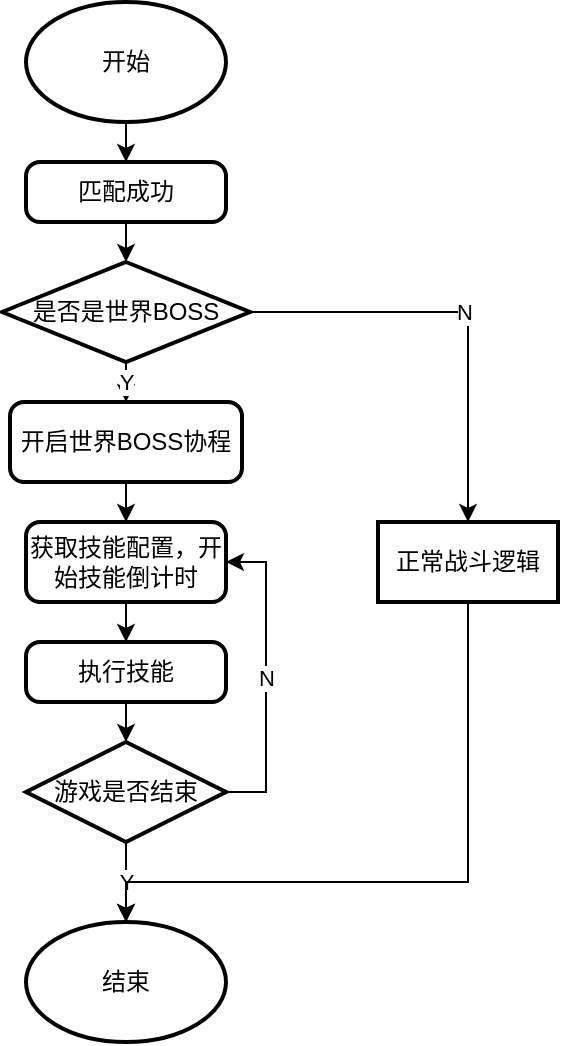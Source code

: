 <mxfile version="16.4.7" type="github" pages="2">
  <diagram id="C5RBs43oDa-KdzZeNtuy" name="开始战斗">
    <mxGraphModel dx="1359" dy="549" grid="1" gridSize="10" guides="1" tooltips="1" connect="1" arrows="1" fold="1" page="1" pageScale="1" pageWidth="827" pageHeight="1169" math="0" shadow="0">
      <root>
        <mxCell id="WIyWlLk6GJQsqaUBKTNV-0" />
        <mxCell id="WIyWlLk6GJQsqaUBKTNV-1" parent="WIyWlLk6GJQsqaUBKTNV-0" />
        <mxCell id="iclus__Weal8bIbqD8X2-11" style="edgeStyle=orthogonalEdgeStyle;rounded=0;orthogonalLoop=1;jettySize=auto;html=1;exitX=0.5;exitY=1;exitDx=0;exitDy=0;exitPerimeter=0;" edge="1" parent="WIyWlLk6GJQsqaUBKTNV-1" source="iclus__Weal8bIbqD8X2-0" target="iclus__Weal8bIbqD8X2-1">
          <mxGeometry relative="1" as="geometry" />
        </mxCell>
        <mxCell id="iclus__Weal8bIbqD8X2-0" value="开始" style="strokeWidth=2;html=1;shape=mxgraph.flowchart.start_1;whiteSpace=wrap;" vertex="1" parent="WIyWlLk6GJQsqaUBKTNV-1">
          <mxGeometry x="364" y="10" width="100" height="60" as="geometry" />
        </mxCell>
        <mxCell id="iclus__Weal8bIbqD8X2-12" style="edgeStyle=orthogonalEdgeStyle;rounded=0;orthogonalLoop=1;jettySize=auto;html=1;exitX=0.5;exitY=1;exitDx=0;exitDy=0;entryX=0.5;entryY=0;entryDx=0;entryDy=0;entryPerimeter=0;" edge="1" parent="WIyWlLk6GJQsqaUBKTNV-1" source="iclus__Weal8bIbqD8X2-1" target="iclus__Weal8bIbqD8X2-3">
          <mxGeometry relative="1" as="geometry" />
        </mxCell>
        <mxCell id="iclus__Weal8bIbqD8X2-1" value="匹配成功" style="rounded=1;whiteSpace=wrap;html=1;absoluteArcSize=1;arcSize=14;strokeWidth=2;" vertex="1" parent="WIyWlLk6GJQsqaUBKTNV-1">
          <mxGeometry x="364" y="90" width="100" height="30" as="geometry" />
        </mxCell>
        <mxCell id="iclus__Weal8bIbqD8X2-14" style="edgeStyle=orthogonalEdgeStyle;rounded=0;orthogonalLoop=1;jettySize=auto;html=1;exitX=0.5;exitY=1;exitDx=0;exitDy=0;" edge="1" parent="WIyWlLk6GJQsqaUBKTNV-1" source="iclus__Weal8bIbqD8X2-2" target="iclus__Weal8bIbqD8X2-4">
          <mxGeometry relative="1" as="geometry" />
        </mxCell>
        <mxCell id="iclus__Weal8bIbqD8X2-2" value="开启世界BOSS协程" style="rounded=1;whiteSpace=wrap;html=1;absoluteArcSize=1;arcSize=14;strokeWidth=2;" vertex="1" parent="WIyWlLk6GJQsqaUBKTNV-1">
          <mxGeometry x="356" y="210" width="116" height="40" as="geometry" />
        </mxCell>
        <mxCell id="iclus__Weal8bIbqD8X2-13" value="Y" style="edgeStyle=orthogonalEdgeStyle;rounded=0;orthogonalLoop=1;jettySize=auto;html=1;exitX=0.5;exitY=1;exitDx=0;exitDy=0;exitPerimeter=0;" edge="1" parent="WIyWlLk6GJQsqaUBKTNV-1" source="iclus__Weal8bIbqD8X2-3" target="iclus__Weal8bIbqD8X2-2">
          <mxGeometry relative="1" as="geometry" />
        </mxCell>
        <mxCell id="iclus__Weal8bIbqD8X2-20" value="N" style="edgeStyle=orthogonalEdgeStyle;rounded=0;orthogonalLoop=1;jettySize=auto;html=1;" edge="1" parent="WIyWlLk6GJQsqaUBKTNV-1" source="iclus__Weal8bIbqD8X2-3" target="iclus__Weal8bIbqD8X2-19">
          <mxGeometry relative="1" as="geometry" />
        </mxCell>
        <mxCell id="iclus__Weal8bIbqD8X2-3" value="是否是世界BOSS" style="strokeWidth=2;html=1;shape=mxgraph.flowchart.decision;whiteSpace=wrap;" vertex="1" parent="WIyWlLk6GJQsqaUBKTNV-1">
          <mxGeometry x="352" y="140" width="124" height="50" as="geometry" />
        </mxCell>
        <mxCell id="iclus__Weal8bIbqD8X2-15" style="edgeStyle=orthogonalEdgeStyle;rounded=0;orthogonalLoop=1;jettySize=auto;html=1;exitX=0.5;exitY=1;exitDx=0;exitDy=0;entryX=0.5;entryY=0;entryDx=0;entryDy=0;" edge="1" parent="WIyWlLk6GJQsqaUBKTNV-1" source="iclus__Weal8bIbqD8X2-4" target="iclus__Weal8bIbqD8X2-8">
          <mxGeometry relative="1" as="geometry" />
        </mxCell>
        <mxCell id="iclus__Weal8bIbqD8X2-4" value="获取技能配置，开始技能倒计时" style="rounded=1;whiteSpace=wrap;html=1;absoluteArcSize=1;arcSize=14;strokeWidth=2;" vertex="1" parent="WIyWlLk6GJQsqaUBKTNV-1">
          <mxGeometry x="364" y="270" width="100" height="40" as="geometry" />
        </mxCell>
        <mxCell id="iclus__Weal8bIbqD8X2-16" style="edgeStyle=orthogonalEdgeStyle;rounded=0;orthogonalLoop=1;jettySize=auto;html=1;exitX=0.5;exitY=1;exitDx=0;exitDy=0;" edge="1" parent="WIyWlLk6GJQsqaUBKTNV-1" source="iclus__Weal8bIbqD8X2-8" target="iclus__Weal8bIbqD8X2-9">
          <mxGeometry relative="1" as="geometry" />
        </mxCell>
        <mxCell id="iclus__Weal8bIbqD8X2-8" value="执行技能" style="rounded=1;whiteSpace=wrap;html=1;absoluteArcSize=1;arcSize=14;strokeWidth=2;" vertex="1" parent="WIyWlLk6GJQsqaUBKTNV-1">
          <mxGeometry x="364" y="330" width="100" height="30" as="geometry" />
        </mxCell>
        <mxCell id="iclus__Weal8bIbqD8X2-17" value="Y" style="edgeStyle=orthogonalEdgeStyle;rounded=0;orthogonalLoop=1;jettySize=auto;html=1;exitX=0.5;exitY=1;exitDx=0;exitDy=0;exitPerimeter=0;" edge="1" parent="WIyWlLk6GJQsqaUBKTNV-1" source="iclus__Weal8bIbqD8X2-9" target="iclus__Weal8bIbqD8X2-10">
          <mxGeometry relative="1" as="geometry" />
        </mxCell>
        <mxCell id="iclus__Weal8bIbqD8X2-18" value="N" style="edgeStyle=orthogonalEdgeStyle;rounded=0;orthogonalLoop=1;jettySize=auto;html=1;entryX=1;entryY=0.5;entryDx=0;entryDy=0;" edge="1" parent="WIyWlLk6GJQsqaUBKTNV-1" source="iclus__Weal8bIbqD8X2-9" target="iclus__Weal8bIbqD8X2-4">
          <mxGeometry relative="1" as="geometry">
            <Array as="points">
              <mxPoint x="484" y="405" />
              <mxPoint x="484" y="290" />
            </Array>
          </mxGeometry>
        </mxCell>
        <mxCell id="iclus__Weal8bIbqD8X2-9" value="游戏是否结束" style="strokeWidth=2;html=1;shape=mxgraph.flowchart.decision;whiteSpace=wrap;" vertex="1" parent="WIyWlLk6GJQsqaUBKTNV-1">
          <mxGeometry x="364" y="380" width="100" height="50" as="geometry" />
        </mxCell>
        <mxCell id="iclus__Weal8bIbqD8X2-10" value="结束" style="strokeWidth=2;html=1;shape=mxgraph.flowchart.start_1;whiteSpace=wrap;" vertex="1" parent="WIyWlLk6GJQsqaUBKTNV-1">
          <mxGeometry x="364" y="470" width="100" height="60" as="geometry" />
        </mxCell>
        <mxCell id="iclus__Weal8bIbqD8X2-21" style="edgeStyle=orthogonalEdgeStyle;rounded=0;orthogonalLoop=1;jettySize=auto;html=1;" edge="1" parent="WIyWlLk6GJQsqaUBKTNV-1" source="iclus__Weal8bIbqD8X2-19" target="iclus__Weal8bIbqD8X2-10">
          <mxGeometry relative="1" as="geometry">
            <Array as="points">
              <mxPoint x="585" y="450" />
              <mxPoint x="414" y="450" />
            </Array>
          </mxGeometry>
        </mxCell>
        <mxCell id="iclus__Weal8bIbqD8X2-19" value="正常战斗逻辑" style="whiteSpace=wrap;html=1;strokeWidth=2;" vertex="1" parent="WIyWlLk6GJQsqaUBKTNV-1">
          <mxGeometry x="540" y="270" width="90" height="40" as="geometry" />
        </mxCell>
      </root>
    </mxGraphModel>
  </diagram>
  <diagram id="8oB-edAlJ7f6c2KkuIne" name="战斗中">
    <mxGraphModel dx="1359" dy="549" grid="1" gridSize="10" guides="1" tooltips="1" connect="1" arrows="1" fold="1" page="1" pageScale="1" pageWidth="827" pageHeight="1169" math="0" shadow="0">
      <root>
        <mxCell id="hwxnFmzaKWbwkn9ObSeR-0" />
        <mxCell id="hwxnFmzaKWbwkn9ObSeR-1" parent="hwxnFmzaKWbwkn9ObSeR-0" />
        <mxCell id="hwxnFmzaKWbwkn9ObSeR-13" style="edgeStyle=orthogonalEdgeStyle;rounded=0;orthogonalLoop=1;jettySize=auto;html=1;exitX=0.5;exitY=1;exitDx=0;exitDy=0;exitPerimeter=0;" edge="1" parent="hwxnFmzaKWbwkn9ObSeR-1" source="hwxnFmzaKWbwkn9ObSeR-3" target="hwxnFmzaKWbwkn9ObSeR-4">
          <mxGeometry relative="1" as="geometry" />
        </mxCell>
        <mxCell id="hwxnFmzaKWbwkn9ObSeR-3" value="开始" style="strokeWidth=2;html=1;shape=mxgraph.flowchart.start_1;whiteSpace=wrap;" vertex="1" parent="hwxnFmzaKWbwkn9ObSeR-1">
          <mxGeometry x="364" y="10" width="100" height="60" as="geometry" />
        </mxCell>
        <mxCell id="hwxnFmzaKWbwkn9ObSeR-14" style="edgeStyle=orthogonalEdgeStyle;rounded=0;orthogonalLoop=1;jettySize=auto;html=1;exitX=0.5;exitY=1;exitDx=0;exitDy=0;" edge="1" parent="hwxnFmzaKWbwkn9ObSeR-1" source="hwxnFmzaKWbwkn9ObSeR-4" target="hwxnFmzaKWbwkn9ObSeR-5">
          <mxGeometry relative="1" as="geometry" />
        </mxCell>
        <mxCell id="hwxnFmzaKWbwkn9ObSeR-4" value="世界BOSS协程启动" style="rounded=1;whiteSpace=wrap;html=1;absoluteArcSize=1;arcSize=14;strokeWidth=2;" vertex="1" parent="hwxnFmzaKWbwkn9ObSeR-1">
          <mxGeometry x="351" y="90" width="126" height="50" as="geometry" />
        </mxCell>
        <mxCell id="hwxnFmzaKWbwkn9ObSeR-15" style="edgeStyle=orthogonalEdgeStyle;rounded=0;orthogonalLoop=1;jettySize=auto;html=1;exitX=0.5;exitY=1;exitDx=0;exitDy=0;" edge="1" parent="hwxnFmzaKWbwkn9ObSeR-1" source="hwxnFmzaKWbwkn9ObSeR-5" target="hwxnFmzaKWbwkn9ObSeR-6">
          <mxGeometry relative="1" as="geometry" />
        </mxCell>
        <mxCell id="hwxnFmzaKWbwkn9ObSeR-5" value="读取技能配置" style="rounded=1;whiteSpace=wrap;html=1;absoluteArcSize=1;arcSize=14;strokeWidth=2;" vertex="1" parent="hwxnFmzaKWbwkn9ObSeR-1">
          <mxGeometry x="357" y="160" width="113" height="40" as="geometry" />
        </mxCell>
        <mxCell id="hwxnFmzaKWbwkn9ObSeR-16" value="Y" style="edgeStyle=orthogonalEdgeStyle;rounded=0;orthogonalLoop=1;jettySize=auto;html=1;exitX=0.5;exitY=1;exitDx=0;exitDy=0;exitPerimeter=0;" edge="1" parent="hwxnFmzaKWbwkn9ObSeR-1" source="hwxnFmzaKWbwkn9ObSeR-6" target="hwxnFmzaKWbwkn9ObSeR-8">
          <mxGeometry relative="1" as="geometry" />
        </mxCell>
        <mxCell id="hwxnFmzaKWbwkn9ObSeR-19" value="N" style="edgeStyle=orthogonalEdgeStyle;rounded=0;orthogonalLoop=1;jettySize=auto;html=1;exitX=1;exitY=0.5;exitDx=0;exitDy=0;exitPerimeter=0;" edge="1" parent="hwxnFmzaKWbwkn9ObSeR-1" source="hwxnFmzaKWbwkn9ObSeR-6" target="hwxnFmzaKWbwkn9ObSeR-9">
          <mxGeometry relative="1" as="geometry" />
        </mxCell>
        <mxCell id="hwxnFmzaKWbwkn9ObSeR-6" value="是否为周期循环技能" style="strokeWidth=2;html=1;shape=mxgraph.flowchart.decision;whiteSpace=wrap;" vertex="1" parent="hwxnFmzaKWbwkn9ObSeR-1">
          <mxGeometry x="349" y="220" width="130" height="60" as="geometry" />
        </mxCell>
        <mxCell id="hwxnFmzaKWbwkn9ObSeR-7" style="edgeStyle=orthogonalEdgeStyle;rounded=0;orthogonalLoop=1;jettySize=auto;html=1;exitX=0.5;exitY=1;exitDx=0;exitDy=0;" edge="1" parent="hwxnFmzaKWbwkn9ObSeR-1" source="hwxnFmzaKWbwkn9ObSeR-5" target="hwxnFmzaKWbwkn9ObSeR-5">
          <mxGeometry relative="1" as="geometry" />
        </mxCell>
        <mxCell id="hwxnFmzaKWbwkn9ObSeR-17" style="edgeStyle=orthogonalEdgeStyle;rounded=0;orthogonalLoop=1;jettySize=auto;html=1;exitX=0.5;exitY=1;exitDx=0;exitDy=0;" edge="1" parent="hwxnFmzaKWbwkn9ObSeR-1" source="hwxnFmzaKWbwkn9ObSeR-8" target="hwxnFmzaKWbwkn9ObSeR-11">
          <mxGeometry relative="1" as="geometry" />
        </mxCell>
        <mxCell id="hwxnFmzaKWbwkn9ObSeR-8" value="启动技能协程，开启循环执行技能" style="rounded=1;whiteSpace=wrap;html=1;absoluteArcSize=1;arcSize=14;strokeWidth=2;" vertex="1" parent="hwxnFmzaKWbwkn9ObSeR-1">
          <mxGeometry x="351" y="310" width="126" height="50" as="geometry" />
        </mxCell>
        <mxCell id="hwxnFmzaKWbwkn9ObSeR-21" style="edgeStyle=orthogonalEdgeStyle;rounded=0;orthogonalLoop=1;jettySize=auto;html=1;exitX=0.5;exitY=1;exitDx=0;exitDy=0;entryX=1;entryY=0.5;entryDx=0;entryDy=0;entryPerimeter=0;" edge="1" parent="hwxnFmzaKWbwkn9ObSeR-1" source="hwxnFmzaKWbwkn9ObSeR-9" target="hwxnFmzaKWbwkn9ObSeR-11">
          <mxGeometry relative="1" as="geometry" />
        </mxCell>
        <mxCell id="hwxnFmzaKWbwkn9ObSeR-9" value="直接执行技能" style="rounded=1;whiteSpace=wrap;html=1;absoluteArcSize=1;arcSize=14;strokeWidth=2;" vertex="1" parent="hwxnFmzaKWbwkn9ObSeR-1">
          <mxGeometry x="540" y="225" width="100" height="50" as="geometry" />
        </mxCell>
        <mxCell id="hwxnFmzaKWbwkn9ObSeR-18" value="Y" style="edgeStyle=orthogonalEdgeStyle;rounded=0;orthogonalLoop=1;jettySize=auto;html=1;exitX=0.5;exitY=1;exitDx=0;exitDy=0;exitPerimeter=0;" edge="1" parent="hwxnFmzaKWbwkn9ObSeR-1" source="hwxnFmzaKWbwkn9ObSeR-11" target="hwxnFmzaKWbwkn9ObSeR-12">
          <mxGeometry relative="1" as="geometry" />
        </mxCell>
        <mxCell id="hwxnFmzaKWbwkn9ObSeR-24" value="N" style="edgeStyle=orthogonalEdgeStyle;rounded=0;orthogonalLoop=1;jettySize=auto;html=1;exitX=0;exitY=0.5;exitDx=0;exitDy=0;exitPerimeter=0;entryX=0;entryY=0.5;entryDx=0;entryDy=0;" edge="1" parent="hwxnFmzaKWbwkn9ObSeR-1" source="hwxnFmzaKWbwkn9ObSeR-11" target="hwxnFmzaKWbwkn9ObSeR-5">
          <mxGeometry relative="1" as="geometry" />
        </mxCell>
        <mxCell id="hwxnFmzaKWbwkn9ObSeR-11" value="游戏是否结束" style="strokeWidth=2;html=1;shape=mxgraph.flowchart.decision;whiteSpace=wrap;" vertex="1" parent="hwxnFmzaKWbwkn9ObSeR-1">
          <mxGeometry x="347" y="380" width="134" height="60" as="geometry" />
        </mxCell>
        <mxCell id="hwxnFmzaKWbwkn9ObSeR-12" value="结束" style="strokeWidth=2;html=1;shape=mxgraph.flowchart.start_1;whiteSpace=wrap;" vertex="1" parent="hwxnFmzaKWbwkn9ObSeR-1">
          <mxGeometry x="364" y="470" width="100" height="60" as="geometry" />
        </mxCell>
      </root>
    </mxGraphModel>
  </diagram>
</mxfile>
